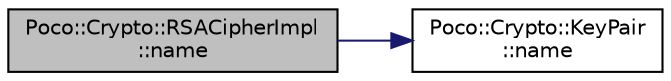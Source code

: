digraph "Poco::Crypto::RSACipherImpl::name"
{
 // LATEX_PDF_SIZE
  edge [fontname="Helvetica",fontsize="10",labelfontname="Helvetica",labelfontsize="10"];
  node [fontname="Helvetica",fontsize="10",shape=record];
  rankdir="LR";
  Node1 [label="Poco::Crypto::RSACipherImpl\l::name",height=0.2,width=0.4,color="black", fillcolor="grey75", style="filled", fontcolor="black",tooltip="Destroys the RSACipherImpl."];
  Node1 -> Node2 [color="midnightblue",fontsize="10",style="solid"];
  Node2 [label="Poco::Crypto::KeyPair\l::name",height=0.2,width=0.4,color="black", fillcolor="white", style="filled",URL="$classPoco_1_1Crypto_1_1KeyPair.html#a6576b80f0f0975988aea16a031c8f761",tooltip="Returns the impl object."];
}

